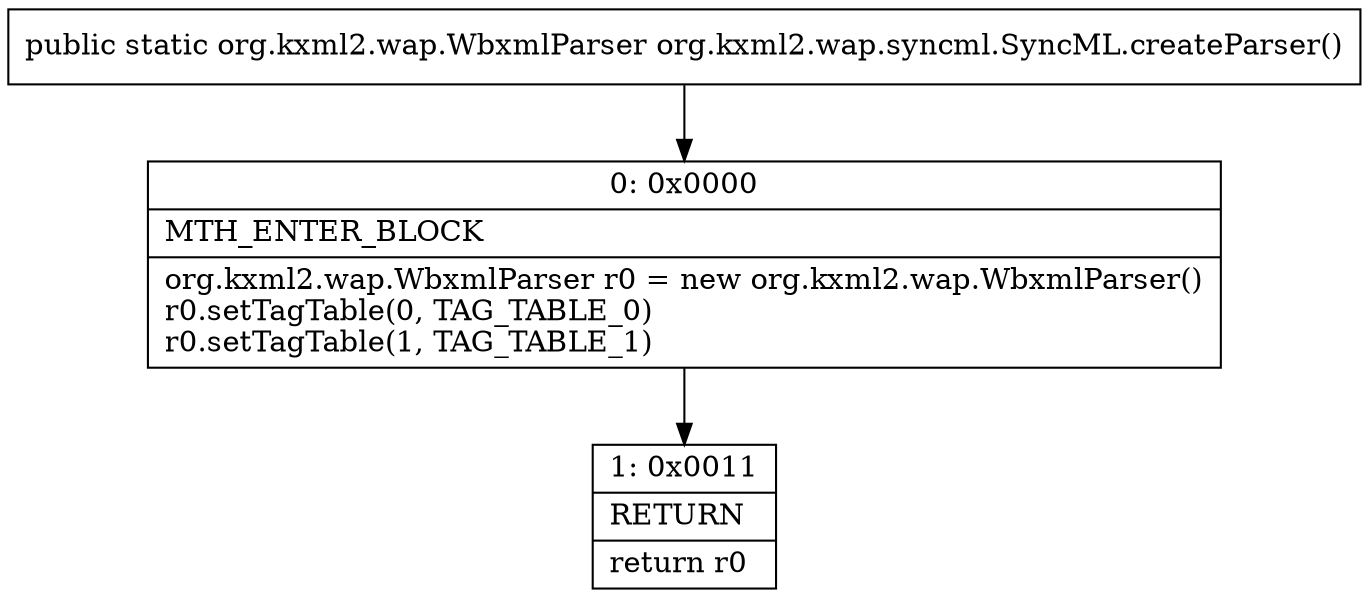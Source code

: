 digraph "CFG fororg.kxml2.wap.syncml.SyncML.createParser()Lorg\/kxml2\/wap\/WbxmlParser;" {
Node_0 [shape=record,label="{0\:\ 0x0000|MTH_ENTER_BLOCK\l|org.kxml2.wap.WbxmlParser r0 = new org.kxml2.wap.WbxmlParser()\lr0.setTagTable(0, TAG_TABLE_0)\lr0.setTagTable(1, TAG_TABLE_1)\l}"];
Node_1 [shape=record,label="{1\:\ 0x0011|RETURN\l|return r0\l}"];
MethodNode[shape=record,label="{public static org.kxml2.wap.WbxmlParser org.kxml2.wap.syncml.SyncML.createParser() }"];
MethodNode -> Node_0;
Node_0 -> Node_1;
}

